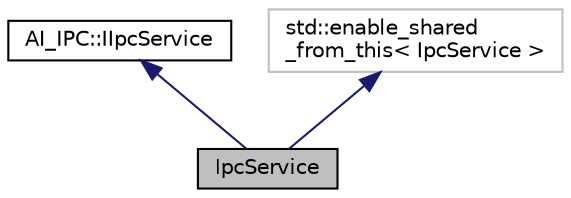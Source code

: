 digraph "IpcService"
{
 // LATEX_PDF_SIZE
  edge [fontname="Helvetica",fontsize="10",labelfontname="Helvetica",labelfontsize="10"];
  node [fontname="Helvetica",fontsize="10",shape=record];
  Node1 [label="IpcService",height=0.2,width=0.4,color="black", fillcolor="grey75", style="filled", fontcolor="black",tooltip=" "];
  Node2 -> Node1 [dir="back",color="midnightblue",fontsize="10",style="solid"];
  Node2 [label="AI_IPC::IIpcService",height=0.2,width=0.4,color="black", fillcolor="white", style="filled",URL="$classAI__IPC_1_1IIpcService.html",tooltip="IPC service that enables us to invoke remote method and emit signals as well as to handle incoming me..."];
  Node3 -> Node1 [dir="back",color="midnightblue",fontsize="10",style="solid"];
  Node3 [label="std::enable_shared\l_from_this\< IpcService \>",height=0.2,width=0.4,color="grey75", fillcolor="white", style="filled",tooltip=" "];
}
